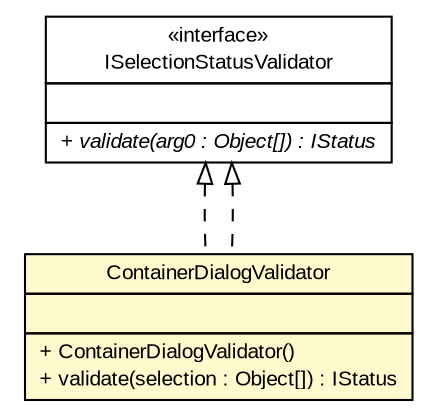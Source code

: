 #!/usr/local/bin/dot
#
# Class diagram 
# Generated by UMLGraph version R5_6-24-gf6e263 (http://www.umlgraph.org/)
#

digraph G {
	edge [fontname="arial",fontsize=10,labelfontname="arial",labelfontsize=10];
	node [fontname="arial",fontsize=10,shape=plaintext];
	nodesep=0.25;
	ranksep=0.5;
	// gov.sandia.cf.parts.dialogs.ContainerDialogValidator
	c68722 [label=<<table title="gov.sandia.cf.parts.dialogs.ContainerDialogValidator" border="0" cellborder="1" cellspacing="0" cellpadding="2" port="p" bgcolor="lemonChiffon" href="./ContainerDialogValidator.html">
		<tr><td><table border="0" cellspacing="0" cellpadding="1">
<tr><td align="center" balign="center"> ContainerDialogValidator </td></tr>
		</table></td></tr>
		<tr><td><table border="0" cellspacing="0" cellpadding="1">
<tr><td align="left" balign="left">  </td></tr>
		</table></td></tr>
		<tr><td><table border="0" cellspacing="0" cellpadding="1">
<tr><td align="left" balign="left"> + ContainerDialogValidator() </td></tr>
<tr><td align="left" balign="left"> + validate(selection : Object[]) : IStatus </td></tr>
		</table></td></tr>
		</table>>, URL="./ContainerDialogValidator.html", fontname="arial", fontcolor="black", fontsize=10.0];
	//gov.sandia.cf.parts.dialogs.ContainerDialogValidator implements org.eclipse.ui.dialogs.ISelectionStatusValidator
	c68972:p -> c68722:p [dir=back,arrowtail=empty,style=dashed];
	//gov.sandia.cf.parts.dialogs.ContainerDialogValidator implements org.eclipse.ui.dialogs.ISelectionStatusValidator
	c68972:p -> c68722:p [dir=back,arrowtail=empty,style=dashed];
	// org.eclipse.ui.dialogs.ISelectionStatusValidator
	c68972 [label=<<table title="org.eclipse.ui.dialogs.ISelectionStatusValidator" border="0" cellborder="1" cellspacing="0" cellpadding="2" port="p" href="http://java.sun.com/j2se/1.4.2/docs/api/org/eclipse/ui/dialogs/ISelectionStatusValidator.html">
		<tr><td><table border="0" cellspacing="0" cellpadding="1">
<tr><td align="center" balign="center"> &#171;interface&#187; </td></tr>
<tr><td align="center" balign="center"> ISelectionStatusValidator </td></tr>
		</table></td></tr>
		<tr><td><table border="0" cellspacing="0" cellpadding="1">
<tr><td align="left" balign="left">  </td></tr>
		</table></td></tr>
		<tr><td><table border="0" cellspacing="0" cellpadding="1">
<tr><td align="left" balign="left"><font face="arial italic" point-size="10.0"> + validate(arg0 : Object[]) : IStatus </font></td></tr>
		</table></td></tr>
		</table>>, URL="http://java.sun.com/j2se/1.4.2/docs/api/org/eclipse/ui/dialogs/ISelectionStatusValidator.html", fontname="arial", fontcolor="black", fontsize=10.0];
}

